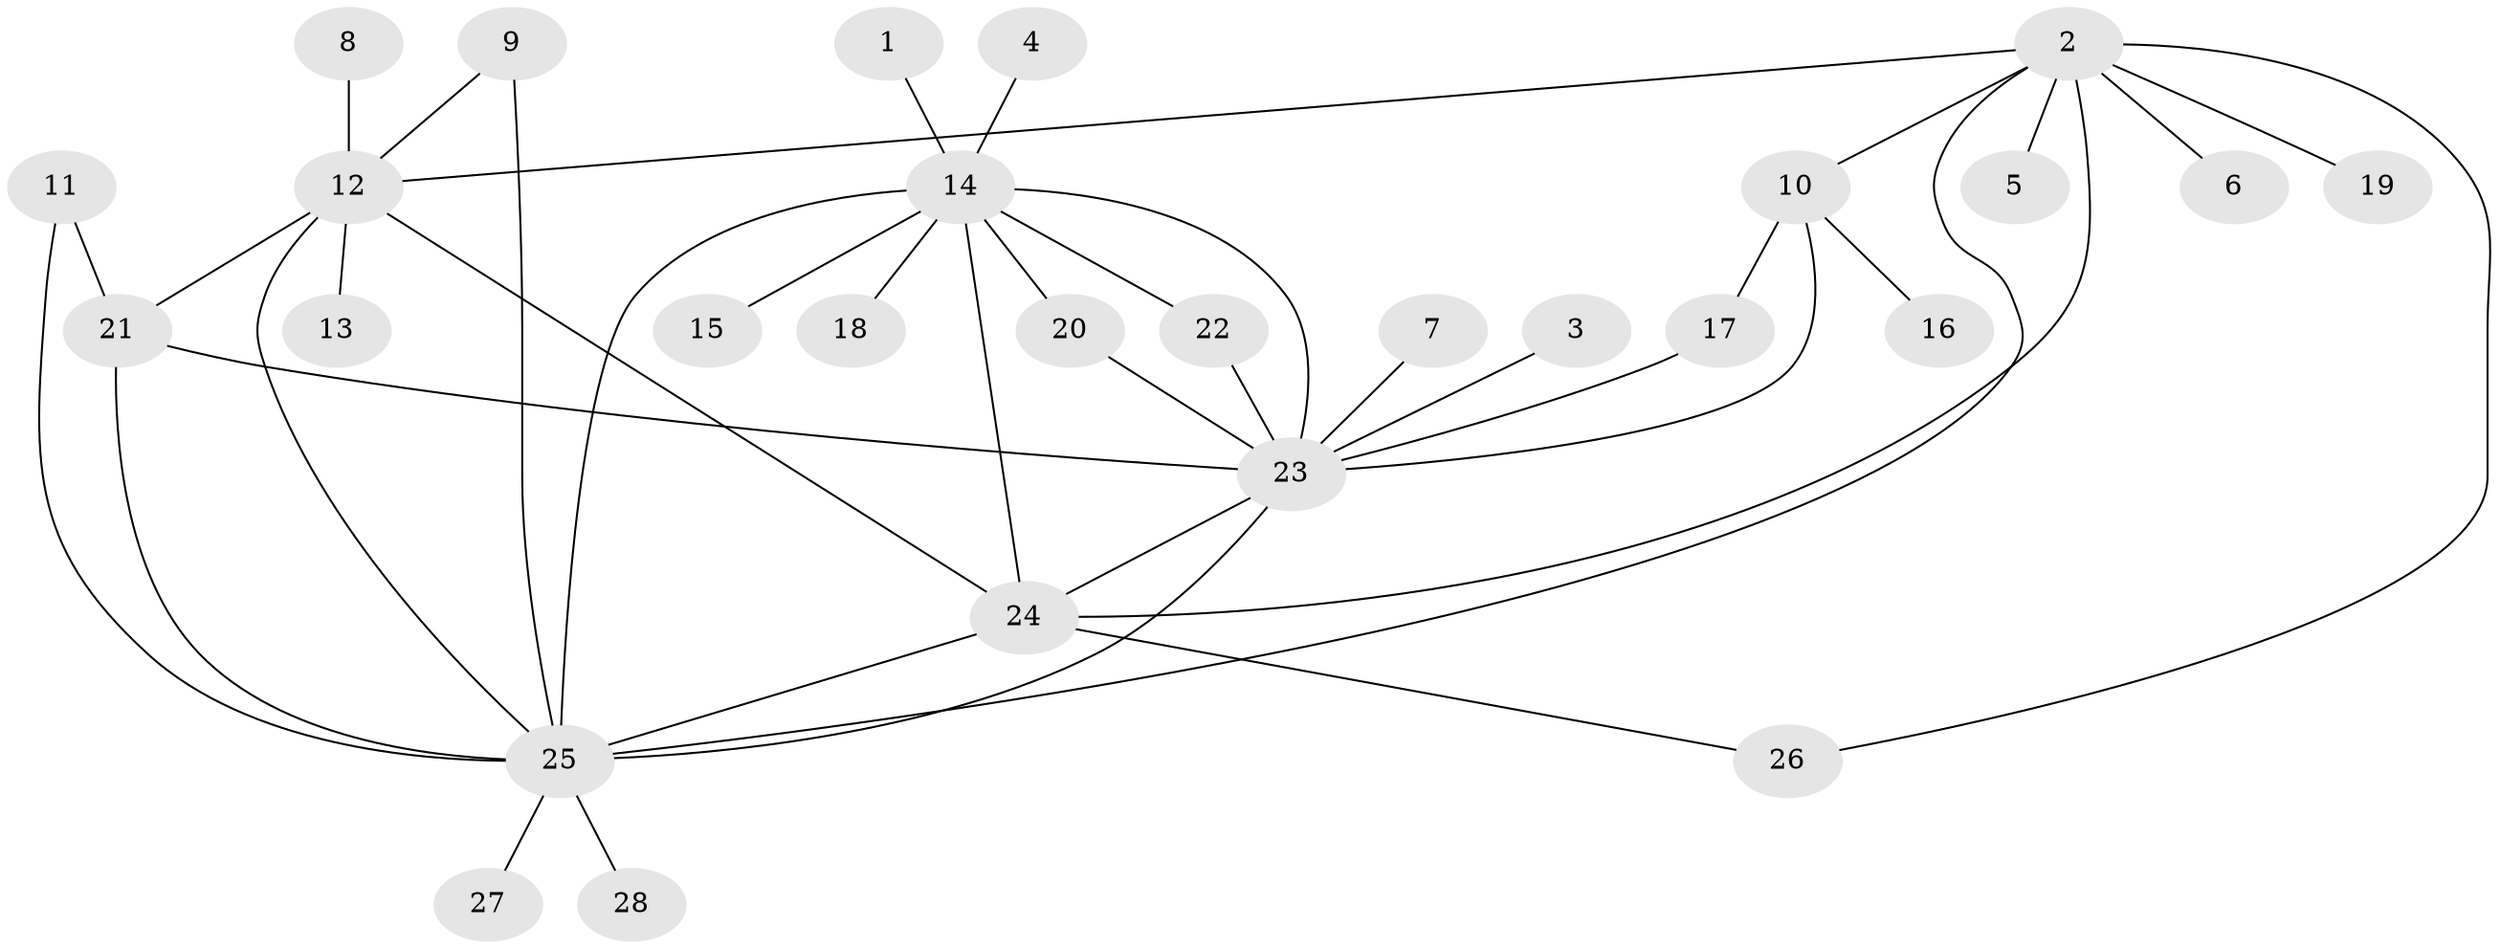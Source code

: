 // original degree distribution, {11: 0.05454545454545454, 4: 0.03636363636363636, 10: 0.01818181818181818, 3: 0.12727272727272726, 1: 0.5454545454545454, 9: 0.01818181818181818, 8: 0.01818181818181818, 7: 0.01818181818181818, 2: 0.16363636363636364}
// Generated by graph-tools (version 1.1) at 2025/49/03/09/25 03:49:53]
// undirected, 28 vertices, 42 edges
graph export_dot {
graph [start="1"]
  node [color=gray90,style=filled];
  1;
  2;
  3;
  4;
  5;
  6;
  7;
  8;
  9;
  10;
  11;
  12;
  13;
  14;
  15;
  16;
  17;
  18;
  19;
  20;
  21;
  22;
  23;
  24;
  25;
  26;
  27;
  28;
  1 -- 14 [weight=1.0];
  2 -- 5 [weight=1.0];
  2 -- 6 [weight=1.0];
  2 -- 10 [weight=1.0];
  2 -- 12 [weight=1.0];
  2 -- 19 [weight=1.0];
  2 -- 24 [weight=1.0];
  2 -- 25 [weight=1.0];
  2 -- 26 [weight=1.0];
  3 -- 23 [weight=1.0];
  4 -- 14 [weight=1.0];
  7 -- 23 [weight=1.0];
  8 -- 12 [weight=1.0];
  9 -- 12 [weight=1.0];
  9 -- 25 [weight=1.0];
  10 -- 16 [weight=1.0];
  10 -- 17 [weight=1.0];
  10 -- 23 [weight=1.0];
  11 -- 21 [weight=1.0];
  11 -- 25 [weight=1.0];
  12 -- 13 [weight=1.0];
  12 -- 21 [weight=1.0];
  12 -- 24 [weight=1.0];
  12 -- 25 [weight=1.0];
  14 -- 15 [weight=1.0];
  14 -- 18 [weight=1.0];
  14 -- 20 [weight=1.0];
  14 -- 22 [weight=1.0];
  14 -- 23 [weight=1.0];
  14 -- 24 [weight=1.0];
  14 -- 25 [weight=1.0];
  17 -- 23 [weight=1.0];
  20 -- 23 [weight=1.0];
  21 -- 23 [weight=1.0];
  21 -- 25 [weight=1.0];
  22 -- 23 [weight=1.0];
  23 -- 24 [weight=1.0];
  23 -- 25 [weight=1.0];
  24 -- 25 [weight=1.0];
  24 -- 26 [weight=1.0];
  25 -- 27 [weight=1.0];
  25 -- 28 [weight=1.0];
}
